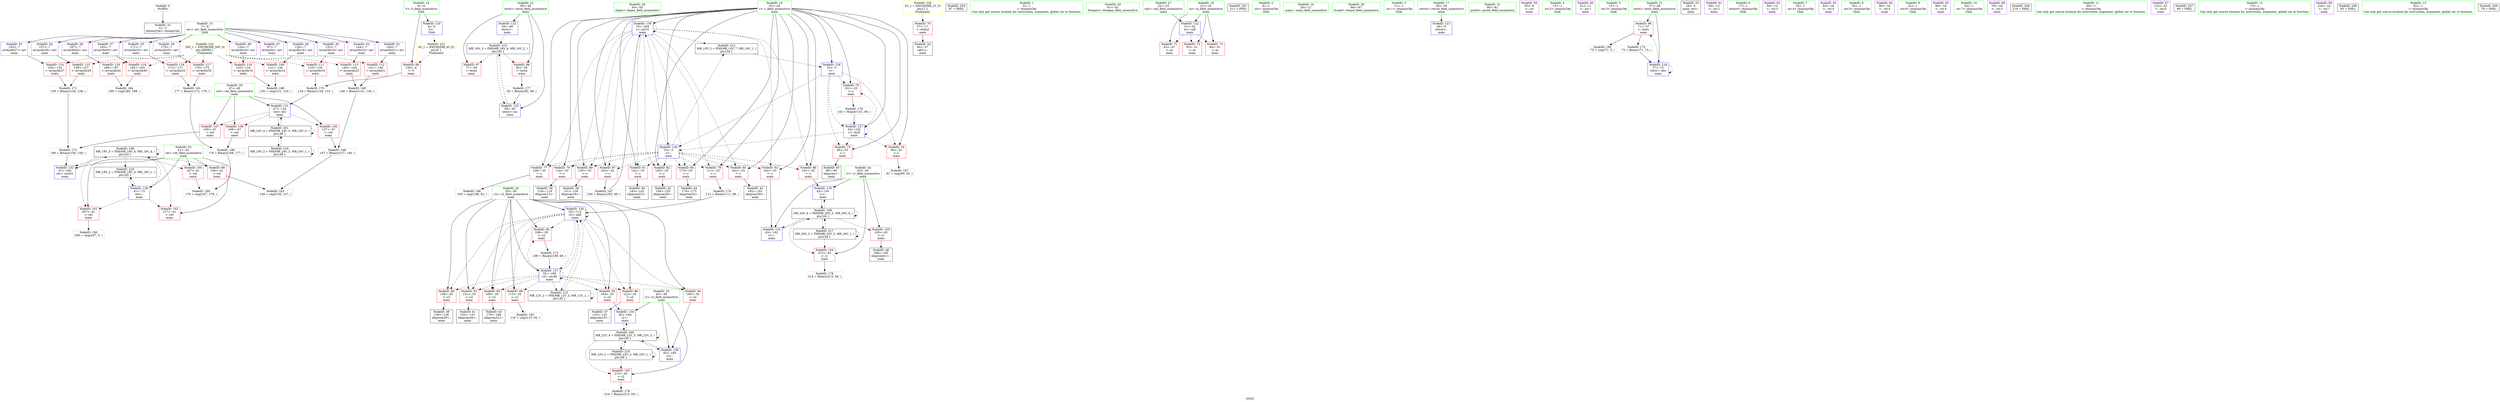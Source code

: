digraph "SVFG" {
	label="SVFG";

	Node0x55bf9b24c790 [shape=record,color=grey,label="{NodeID: 0\nNullPtr}"];
	Node0x55bf9b24c790 -> Node0x55bf9b26d0b0[style=solid];
	Node0x55bf9b2770f0 [shape=record,color=grey,label="{NodeID: 180\n178 = Binary(168, 177, )\n}"];
	Node0x55bf9b2770f0 -> Node0x55bf9b277e70[style=solid];
	Node0x55bf9b26deb0 [shape=record,color=red,label="{NodeID: 97\n77\<--39\n\<--testn\nmain\n}"];
	Node0x55bf9b26c560 [shape=record,color=green,label="{NodeID: 14\n4\<--6\nS\<--S_field_insensitive\nGlob }"];
	Node0x55bf9b26c560 -> Node0x55bf9b26ff10[style=solid];
	Node0x55bf9b26c560 -> Node0x55bf9b2738a0[style=solid];
	Node0x55bf9b26ea10 [shape=record,color=red,label="{NodeID: 111\n133\<--132\n\<--arrayidx19\nmain\n}"];
	Node0x55bf9b26ea10 -> Node0x55bf9b2761f0[style=solid];
	Node0x55bf9b26ccf0 [shape=record,color=green,label="{NodeID: 28\n54\<--55\nfopen\<--fopen_field_insensitive\n}"];
	Node0x55bf9b273ce0 [shape=record,color=blue,label="{NodeID: 125\n39\<--83\ntestn\<--inc\nmain\n}"];
	Node0x55bf9b273ce0 -> Node0x55bf9b286d10[style=dashed];
	Node0x55bf9b26d900 [shape=record,color=black,label="{NodeID: 42\n156\<--155\nidxprom28\<--\nmain\n}"];
	Node0x55bf9b26f480 [shape=record,color=purple,label="{NodeID: 56\n175\<--7\narrayidx35\<--arr\nmain\n}"];
	Node0x55bf9b26f480 -> Node0x55bf9b273630[style=solid];
	Node0x55bf9b26ffe0 [shape=record,color=red,label="{NodeID: 70\n57\<--17\n\<--stdout\nmain\n}"];
	Node0x55bf9b26ffe0 -> Node0x55bf9b26d280[style=solid];
	Node0x55bf9b2964a0 [shape=record,color=black,label="{NodeID: 250\n87 = PHI()\n}"];
	Node0x55bf9b275d70 [shape=record,color=grey,label="{NodeID: 167\n204 = Binary(203, 69, )\n}"];
	Node0x55bf9b275d70 -> Node0x55bf9b274770[style=solid];
	Node0x55bf9b270b40 [shape=record,color=red,label="{NodeID: 84\n173\<--33\n\<--c\nmain\n}"];
	Node0x55bf9b270b40 -> Node0x55bf9b26daa0[style=solid];
	Node0x55bf9b24fac0 [shape=record,color=green,label="{NodeID: 1\n5\<--1\n\<--dummyObj\nCan only get source location for instruction, argument, global var or function.}"];
	Node0x55bf9b277270 [shape=record,color=grey,label="{NodeID: 181\n177 = Binary(172, 176, )\n}"];
	Node0x55bf9b277270 -> Node0x55bf9b2770f0[style=solid];
	Node0x55bf9b26df80 [shape=record,color=red,label="{NodeID: 98\n82\<--39\n\<--testn\nmain\n}"];
	Node0x55bf9b26df80 -> Node0x55bf9b276c70[style=solid];
	Node0x55bf9b26c660 [shape=record,color=green,label="{NodeID: 15\n7\<--8\narr\<--arr_field_insensitive\nGlob }"];
	Node0x55bf9b26c660 -> Node0x55bf9b26dd10[style=solid];
	Node0x55bf9b26c660 -> Node0x55bf9b26ee00[style=solid];
	Node0x55bf9b26c660 -> Node0x55bf9b26eed0[style=solid];
	Node0x55bf9b26c660 -> Node0x55bf9b26efa0[style=solid];
	Node0x55bf9b26c660 -> Node0x55bf9b26f070[style=solid];
	Node0x55bf9b26c660 -> Node0x55bf9b26f140[style=solid];
	Node0x55bf9b26c660 -> Node0x55bf9b26f210[style=solid];
	Node0x55bf9b26c660 -> Node0x55bf9b26f2e0[style=solid];
	Node0x55bf9b26c660 -> Node0x55bf9b26f3b0[style=solid];
	Node0x55bf9b26c660 -> Node0x55bf9b26f480[style=solid];
	Node0x55bf9b26c660 -> Node0x55bf9b26f550[style=solid];
	Node0x55bf9b26c660 -> Node0x55bf9b26f620[style=solid];
	Node0x55bf9b26eae0 [shape=record,color=red,label="{NodeID: 112\n141\<--140\n\<--arrayidx21\nmain\n}"];
	Node0x55bf9b26eae0 -> Node0x55bf9b276070[style=solid];
	Node0x55bf9b26cdb0 [shape=record,color=green,label="{NodeID: 29\n61\<--62\nfreopen\<--freopen_field_insensitive\n}"];
	Node0x55bf9b273db0 [shape=record,color=blue,label="{NodeID: 126\n33\<--5\nc\<--\nmain\n}"];
	Node0x55bf9b273db0 -> Node0x55bf9b270320[style=dashed];
	Node0x55bf9b273db0 -> Node0x55bf9b2703f0[style=dashed];
	Node0x55bf9b273db0 -> Node0x55bf9b2704c0[style=dashed];
	Node0x55bf9b273db0 -> Node0x55bf9b273e80[style=dashed];
	Node0x55bf9b273db0 -> Node0x55bf9b274020[style=dashed];
	Node0x55bf9b26d9d0 [shape=record,color=black,label="{NodeID: 43\n170\<--169\nidxprom32\<--\nmain\n}"];
	Node0x55bf9b26f550 [shape=record,color=purple,label="{NodeID: 57\n183\<--7\narrayidx40\<--arr\nmain\n}"];
	Node0x55bf9b26f550 -> Node0x55bf9b273700[style=solid];
	Node0x55bf9b2700b0 [shape=record,color=red,label="{NodeID: 71\n63\<--31\n\<--in\nmain\n}"];
	Node0x55bf9b2965a0 [shape=record,color=black,label="{NodeID: 251\n211 = PHI()\n}"];
	Node0x55bf9b275ef0 [shape=record,color=grey,label="{NodeID: 168\n147 = Binary(137, 146, )\n}"];
	Node0x55bf9b275ef0 -> Node0x55bf9b277570[style=solid];
	Node0x55bf9b270c10 [shape=record,color=red,label="{NodeID: 85\n181\<--33\n\<--c\nmain\n}"];
	Node0x55bf9b270c10 -> Node0x55bf9b26db70[style=solid];
	Node0x55bf9b24fb50 [shape=record,color=green,label="{NodeID: 2\n9\<--1\n.str\<--dummyObj\nGlob }"];
	Node0x55bf9b2773f0 [shape=record,color=grey,label="{NodeID: 182\n116 = cmp(115, 92, )\n}"];
	Node0x55bf9b26e050 [shape=record,color=red,label="{NodeID: 99\n136\<--41\n\<--ret\nmain\n}"];
	Node0x55bf9b26e050 -> Node0x55bf9b277570[style=solid];
	Node0x55bf9b250260 [shape=record,color=green,label="{NodeID: 16\n26\<--27\nmain\<--main_field_insensitive\n}"];
	Node0x55bf9b26ebb0 [shape=record,color=red,label="{NodeID: 113\n145\<--144\n\<--arrayidx23\nmain\n}"];
	Node0x55bf9b26ebb0 -> Node0x55bf9b276070[style=solid];
	Node0x55bf9b26ceb0 [shape=record,color=green,label="{NodeID: 30\n66\<--67\nfscanf\<--fscanf_field_insensitive\n}"];
	Node0x55bf9b273e80 [shape=record,color=blue,label="{NodeID: 127\n33\<--102\nc\<--inc6\nmain\n}"];
	Node0x55bf9b273e80 -> Node0x55bf9b270320[style=dashed];
	Node0x55bf9b273e80 -> Node0x55bf9b2703f0[style=dashed];
	Node0x55bf9b273e80 -> Node0x55bf9b2704c0[style=dashed];
	Node0x55bf9b273e80 -> Node0x55bf9b273e80[style=dashed];
	Node0x55bf9b273e80 -> Node0x55bf9b274020[style=dashed];
	Node0x55bf9b26daa0 [shape=record,color=black,label="{NodeID: 44\n174\<--173\nidxprom34\<--\nmain\n}"];
	Node0x55bf9b26f620 [shape=record,color=purple,label="{NodeID: 58\n187\<--7\narrayidx42\<--arr\nmain\n}"];
	Node0x55bf9b26f620 -> Node0x55bf9b2737d0[style=solid];
	Node0x55bf9b270180 [shape=record,color=red,label="{NodeID: 72\n85\<--31\n\<--in\nmain\n}"];
	Node0x55bf9b276070 [shape=record,color=grey,label="{NodeID: 169\n146 = Binary(141, 145, )\n}"];
	Node0x55bf9b276070 -> Node0x55bf9b275ef0[style=solid];
	Node0x55bf9b270ce0 [shape=record,color=red,label="{NodeID: 86\n191\<--33\n\<--c\nmain\n}"];
	Node0x55bf9b270ce0 -> Node0x55bf9b274500[style=solid];
	Node0x55bf9b26c220 [shape=record,color=green,label="{NodeID: 3\n11\<--1\n.str.1\<--dummyObj\nGlob }"];
	Node0x55bf9b277570 [shape=record,color=grey,label="{NodeID: 183\n148 = cmp(136, 147, )\n}"];
	Node0x55bf9b26e120 [shape=record,color=red,label="{NodeID: 100\n167\<--41\n\<--ret\nmain\n}"];
	Node0x55bf9b26e120 -> Node0x55bf9b277e70[style=solid];
	Node0x55bf9b250320 [shape=record,color=green,label="{NodeID: 17\n29\<--30\nretval\<--retval_field_insensitive\nmain\n}"];
	Node0x55bf9b250320 -> Node0x55bf9b2739a0[style=solid];
	Node0x55bf9b26ec80 [shape=record,color=red,label="{NodeID: 114\n154\<--153\n\<--arrayidx27\nmain\n}"];
	Node0x55bf9b26ec80 -> Node0x55bf9b276370[style=solid];
	Node0x55bf9b26cfb0 [shape=record,color=green,label="{NodeID: 31\n80\<--81\nprintf\<--printf_field_insensitive\n}"];
	Node0x55bf9b273f50 [shape=record,color=blue,label="{NodeID: 128\n41\<--73\nret\<--\nmain\n}"];
	Node0x55bf9b273f50 -> Node0x55bf9b26e1f0[style=dashed];
	Node0x55bf9b273f50 -> Node0x55bf9b26e2c0[style=dashed];
	Node0x55bf9b273f50 -> Node0x55bf9b281810[style=dashed];
	Node0x55bf9b273f50 -> Node0x55bf9b287210[style=dashed];
	Node0x55bf9b26db70 [shape=record,color=black,label="{NodeID: 45\n182\<--181\nidxprom39\<--\nmain\n}"];
	Node0x55bf9b26f6f0 [shape=record,color=purple,label="{NodeID: 59\n50\<--9\n\<--.str\nmain\n}"];
	Node0x55bf9b270250 [shape=record,color=red,label="{NodeID: 73\n94\<--31\n\<--in\nmain\n}"];
	Node0x55bf9b2761f0 [shape=record,color=grey,label="{NodeID: 170\n134 = Binary(129, 133, )\n}"];
	Node0x55bf9b2761f0 -> Node0x55bf9b2741c0[style=solid];
	Node0x55bf9b270db0 [shape=record,color=red,label="{NodeID: 87\n203\<--33\n\<--c\nmain\n}"];
	Node0x55bf9b270db0 -> Node0x55bf9b275d70[style=solid];
	Node0x55bf9b26c2b0 [shape=record,color=green,label="{NodeID: 4\n13\<--1\n.str.2\<--dummyObj\nGlob }"];
	Node0x55bf9b2776f0 [shape=record,color=grey,label="{NodeID: 184\n189 = cmp(184, 188, )\n}"];
	Node0x55bf9b26e1f0 [shape=record,color=red,label="{NodeID: 101\n207\<--41\n\<--ret\nmain\n}"];
	Node0x55bf9b26e1f0 -> Node0x55bf9b277ff0[style=solid];
	Node0x55bf9b2503f0 [shape=record,color=green,label="{NodeID: 18\n31\<--32\nin\<--in_field_insensitive\nmain\n}"];
	Node0x55bf9b2503f0 -> Node0x55bf9b2700b0[style=solid];
	Node0x55bf9b2503f0 -> Node0x55bf9b270180[style=solid];
	Node0x55bf9b2503f0 -> Node0x55bf9b270250[style=solid];
	Node0x55bf9b2503f0 -> Node0x55bf9b273a70[style=solid];
	Node0x55bf9b281810 [shape=record,color=black,label="{NodeID: 198\nMR_18V_5 = PHI(MR_18V_6, MR_18V_4, )\npts\{42 \}\n}"];
	Node0x55bf9b281810 -> Node0x55bf9b26e050[style=dashed];
	Node0x55bf9b281810 -> Node0x55bf9b26e120[style=dashed];
	Node0x55bf9b281810 -> Node0x55bf9b26e1f0[style=dashed];
	Node0x55bf9b281810 -> Node0x55bf9b26e2c0[style=dashed];
	Node0x55bf9b281810 -> Node0x55bf9b274290[style=dashed];
	Node0x55bf9b281810 -> Node0x55bf9b281810[style=dashed];
	Node0x55bf9b281810 -> Node0x55bf9b287210[style=dashed];
	Node0x55bf9b26ed50 [shape=record,color=red,label="{NodeID: 115\n158\<--157\n\<--arrayidx29\nmain\n}"];
	Node0x55bf9b26ed50 -> Node0x55bf9b276370[style=solid];
	Node0x55bf9b26d0b0 [shape=record,color=black,label="{NodeID: 32\n2\<--3\ndummyVal\<--dummyVal\n}"];
	Node0x55bf9b285e10 [shape=record,color=black,label="{NodeID: 212\nMR_10V_2 = PHI(MR_10V_7, MR_10V_1, )\npts\{34 \}\n}"];
	Node0x55bf9b285e10 -> Node0x55bf9b273db0[style=dashed];
	Node0x55bf9b274020 [shape=record,color=blue,label="{NodeID: 129\n33\<--5\nc\<--\nmain\n}"];
	Node0x55bf9b274020 -> Node0x55bf9b270590[style=dashed];
	Node0x55bf9b274020 -> Node0x55bf9b270660[style=dashed];
	Node0x55bf9b274020 -> Node0x55bf9b270730[style=dashed];
	Node0x55bf9b274020 -> Node0x55bf9b270800[style=dashed];
	Node0x55bf9b274020 -> Node0x55bf9b2708d0[style=dashed];
	Node0x55bf9b274020 -> Node0x55bf9b2709a0[style=dashed];
	Node0x55bf9b274020 -> Node0x55bf9b270a70[style=dashed];
	Node0x55bf9b274020 -> Node0x55bf9b270b40[style=dashed];
	Node0x55bf9b274020 -> Node0x55bf9b270c10[style=dashed];
	Node0x55bf9b274020 -> Node0x55bf9b270ce0[style=dashed];
	Node0x55bf9b274020 -> Node0x55bf9b270db0[style=dashed];
	Node0x55bf9b274020 -> Node0x55bf9b274770[style=dashed];
	Node0x55bf9b274020 -> Node0x55bf9b285e10[style=dashed];
	Node0x55bf9b26dc40 [shape=record,color=black,label="{NodeID: 46\n186\<--185\nidxprom41\<--\nmain\n}"];
	Node0x55bf9b26f7c0 [shape=record,color=purple,label="{NodeID: 60\n51\<--11\n\<--.str.1\nmain\n}"];
	Node0x55bf9b270320 [shape=record,color=red,label="{NodeID: 74\n90\<--33\n\<--c\nmain\n}"];
	Node0x55bf9b270320 -> Node0x55bf9b277b70[style=solid];
	Node0x55bf9b276370 [shape=record,color=grey,label="{NodeID: 171\n159 = Binary(154, 158, )\n}"];
	Node0x55bf9b276370 -> Node0x55bf9b2764f0[style=solid];
	Node0x55bf9b270e80 [shape=record,color=red,label="{NodeID: 88\n115\<--35\n\<--c2\nmain\n}"];
	Node0x55bf9b270e80 -> Node0x55bf9b2773f0[style=solid];
	Node0x55bf9b24d260 [shape=record,color=green,label="{NodeID: 5\n15\<--1\n.str.3\<--dummyObj\nGlob }"];
	Node0x55bf9b277870 [shape=record,color=grey,label="{NodeID: 185\n75 = cmp(71, 5, )\n}"];
	Node0x55bf9b26e2c0 [shape=record,color=red,label="{NodeID: 102\n217\<--41\n\<--ret\nmain\n}"];
	Node0x55bf9b2504c0 [shape=record,color=green,label="{NodeID: 19\n33\<--34\nc\<--c_field_insensitive\nmain\n}"];
	Node0x55bf9b2504c0 -> Node0x55bf9b270320[style=solid];
	Node0x55bf9b2504c0 -> Node0x55bf9b2703f0[style=solid];
	Node0x55bf9b2504c0 -> Node0x55bf9b2704c0[style=solid];
	Node0x55bf9b2504c0 -> Node0x55bf9b270590[style=solid];
	Node0x55bf9b2504c0 -> Node0x55bf9b270660[style=solid];
	Node0x55bf9b2504c0 -> Node0x55bf9b270730[style=solid];
	Node0x55bf9b2504c0 -> Node0x55bf9b270800[style=solid];
	Node0x55bf9b2504c0 -> Node0x55bf9b2708d0[style=solid];
	Node0x55bf9b2504c0 -> Node0x55bf9b2709a0[style=solid];
	Node0x55bf9b2504c0 -> Node0x55bf9b270a70[style=solid];
	Node0x55bf9b2504c0 -> Node0x55bf9b270b40[style=solid];
	Node0x55bf9b2504c0 -> Node0x55bf9b270c10[style=solid];
	Node0x55bf9b2504c0 -> Node0x55bf9b270ce0[style=solid];
	Node0x55bf9b2504c0 -> Node0x55bf9b270db0[style=solid];
	Node0x55bf9b2504c0 -> Node0x55bf9b273db0[style=solid];
	Node0x55bf9b2504c0 -> Node0x55bf9b273e80[style=solid];
	Node0x55bf9b2504c0 -> Node0x55bf9b274020[style=solid];
	Node0x55bf9b2504c0 -> Node0x55bf9b274770[style=solid];
	Node0x55bf9b281d10 [shape=record,color=black,label="{NodeID: 199\nMR_20V_4 = PHI(MR_20V_5, MR_20V_3, )\npts\{44 \}\n}"];
	Node0x55bf9b281d10 -> Node0x55bf9b26e390[style=dashed];
	Node0x55bf9b281d10 -> Node0x55bf9b26e460[style=dashed];
	Node0x55bf9b281d10 -> Node0x55bf9b274360[style=dashed];
	Node0x55bf9b281d10 -> Node0x55bf9b274500[style=dashed];
	Node0x55bf9b281d10 -> Node0x55bf9b281d10[style=dashed];
	Node0x55bf9b281d10 -> Node0x55bf9b287710[style=dashed];
	Node0x55bf9b273560 [shape=record,color=red,label="{NodeID: 116\n172\<--171\n\<--arrayidx33\nmain\n}"];
	Node0x55bf9b273560 -> Node0x55bf9b277270[style=solid];
	Node0x55bf9b26d1b0 [shape=record,color=black,label="{NodeID: 33\n28\<--5\nmain_ret\<--\nmain\n}"];
	Node0x55bf9b286310 [shape=record,color=black,label="{NodeID: 213\nMR_12V_2 = PHI(MR_12V_3, MR_12V_1, )\npts\{36 \}\n}"];
	Node0x55bf9b286310 -> Node0x55bf9b2740f0[style=dashed];
	Node0x55bf9b286310 -> Node0x55bf9b286310[style=dashed];
	Node0x55bf9b2740f0 [shape=record,color=blue,label="{NodeID: 130\n35\<--112\nc2\<--add\nmain\n}"];
	Node0x55bf9b2740f0 -> Node0x55bf9b270e80[style=dashed];
	Node0x55bf9b2740f0 -> Node0x55bf9b270f50[style=dashed];
	Node0x55bf9b2740f0 -> Node0x55bf9b271020[style=dashed];
	Node0x55bf9b2740f0 -> Node0x55bf9b2710f0[style=dashed];
	Node0x55bf9b2740f0 -> Node0x55bf9b2711c0[style=dashed];
	Node0x55bf9b2740f0 -> Node0x55bf9b271290[style=dashed];
	Node0x55bf9b2740f0 -> Node0x55bf9b271360[style=dashed];
	Node0x55bf9b2740f0 -> Node0x55bf9b271430[style=dashed];
	Node0x55bf9b2740f0 -> Node0x55bf9b2740f0[style=dashed];
	Node0x55bf9b2740f0 -> Node0x55bf9b2746a0[style=dashed];
	Node0x55bf9b2740f0 -> Node0x55bf9b286310[style=dashed];
	Node0x55bf9b26dd10 [shape=record,color=purple,label="{NodeID: 47\n97\<--7\narrayidx\<--arr\nmain\n}"];
	Node0x55bf9b26f890 [shape=record,color=purple,label="{NodeID: 61\n58\<--13\n\<--.str.2\nmain\n}"];
	Node0x55bf9b2703f0 [shape=record,color=red,label="{NodeID: 75\n95\<--33\n\<--c\nmain\n}"];
	Node0x55bf9b2703f0 -> Node0x55bf9b26d350[style=solid];
	Node0x55bf9b2764f0 [shape=record,color=grey,label="{NodeID: 172\n160 = Binary(150, 159, )\n}"];
	Node0x55bf9b2764f0 -> Node0x55bf9b274290[style=solid];
	Node0x55bf9b270f50 [shape=record,color=red,label="{NodeID: 89\n122\<--35\n\<--c2\nmain\n}"];
	Node0x55bf9b270f50 -> Node0x55bf9b26d4f0[style=solid];
	Node0x55bf9b24d2f0 [shape=record,color=green,label="{NodeID: 6\n17\<--1\nstdout\<--dummyObj\nGlob }"];
	Node0x55bf9b2779f0 [shape=record,color=grey,label="{NodeID: 186\n109 = cmp(108, 92, )\n}"];
	Node0x55bf9b26e390 [shape=record,color=red,label="{NodeID: 103\n185\<--43\n\<--i1\nmain\n}"];
	Node0x55bf9b26e390 -> Node0x55bf9b26dc40[style=solid];
	Node0x55bf9b250590 [shape=record,color=green,label="{NodeID: 20\n35\<--36\nc2\<--c2_field_insensitive\nmain\n}"];
	Node0x55bf9b250590 -> Node0x55bf9b270e80[style=solid];
	Node0x55bf9b250590 -> Node0x55bf9b270f50[style=solid];
	Node0x55bf9b250590 -> Node0x55bf9b271020[style=solid];
	Node0x55bf9b250590 -> Node0x55bf9b2710f0[style=solid];
	Node0x55bf9b250590 -> Node0x55bf9b2711c0[style=solid];
	Node0x55bf9b250590 -> Node0x55bf9b271290[style=solid];
	Node0x55bf9b250590 -> Node0x55bf9b271360[style=solid];
	Node0x55bf9b250590 -> Node0x55bf9b271430[style=solid];
	Node0x55bf9b250590 -> Node0x55bf9b2740f0[style=solid];
	Node0x55bf9b250590 -> Node0x55bf9b2746a0[style=solid];
	Node0x55bf9b282210 [shape=record,color=black,label="{NodeID: 200\nMR_22V_4 = PHI(MR_22V_5, MR_22V_3, )\npts\{46 \}\n}"];
	Node0x55bf9b282210 -> Node0x55bf9b26e530[style=dashed];
	Node0x55bf9b282210 -> Node0x55bf9b274430[style=dashed];
	Node0x55bf9b282210 -> Node0x55bf9b2745d0[style=dashed];
	Node0x55bf9b282210 -> Node0x55bf9b282210[style=dashed];
	Node0x55bf9b282210 -> Node0x55bf9b287c10[style=dashed];
	Node0x55bf9b273630 [shape=record,color=red,label="{NodeID: 117\n176\<--175\n\<--arrayidx35\nmain\n}"];
	Node0x55bf9b273630 -> Node0x55bf9b277270[style=solid];
	Node0x55bf9b26d280 [shape=record,color=black,label="{NodeID: 34\n60\<--57\ncall1\<--\nmain\n}"];
	Node0x55bf9b2741c0 [shape=record,color=blue,label="{NodeID: 131\n47\<--134\ncnt\<--div\nmain\n}"];
	Node0x55bf9b2741c0 -> Node0x55bf9b26e600[style=dashed];
	Node0x55bf9b2741c0 -> Node0x55bf9b26e6d0[style=dashed];
	Node0x55bf9b2741c0 -> Node0x55bf9b26e7a0[style=dashed];
	Node0x55bf9b2741c0 -> Node0x55bf9b282710[style=dashed];
	Node0x55bf9b26ee00 [shape=record,color=purple,label="{NodeID: 48\n120\<--7\narrayidx14\<--arr\nmain\n}"];
	Node0x55bf9b26ee00 -> Node0x55bf9b26e870[style=solid];
	Node0x55bf9b26f960 [shape=record,color=purple,label="{NodeID: 62\n59\<--15\n\<--.str.3\nmain\n}"];
	Node0x55bf9b2704c0 [shape=record,color=red,label="{NodeID: 76\n101\<--33\n\<--c\nmain\n}"];
	Node0x55bf9b2704c0 -> Node0x55bf9b276af0[style=solid];
	Node0x55bf9b276670 [shape=record,color=grey,label="{NodeID: 173\n199 = Binary(198, 69, )\n}"];
	Node0x55bf9b276670 -> Node0x55bf9b2746a0[style=solid];
	Node0x55bf9b271020 [shape=record,color=red,label="{NodeID: 90\n138\<--35\n\<--c2\nmain\n}"];
	Node0x55bf9b271020 -> Node0x55bf9b26d690[style=solid];
	Node0x55bf9b24fca0 [shape=record,color=green,label="{NodeID: 7\n18\<--1\n.str.4\<--dummyObj\nGlob }"];
	Node0x55bf9b277b70 [shape=record,color=grey,label="{NodeID: 187\n91 = cmp(90, 92, )\n}"];
	Node0x55bf9b26e460 [shape=record,color=red,label="{NodeID: 104\n213\<--43\n\<--i1\nmain\n}"];
	Node0x55bf9b26e460 -> Node0x55bf9b276df0[style=solid];
	Node0x55bf9b250660 [shape=record,color=green,label="{NodeID: 21\n37\<--38\ntests\<--tests_field_insensitive\nmain\n}"];
	Node0x55bf9b250660 -> Node0x55bf9b26dde0[style=solid];
	Node0x55bf9b250660 -> Node0x55bf9b273c10[style=solid];
	Node0x55bf9b282710 [shape=record,color=black,label="{NodeID: 201\nMR_24V_4 = PHI(MR_24V_5, MR_24V_3, )\npts\{48 \}\n}"];
	Node0x55bf9b282710 -> Node0x55bf9b2741c0[style=dashed];
	Node0x55bf9b282710 -> Node0x55bf9b282710[style=dashed];
	Node0x55bf9b282710 -> Node0x55bf9b288110[style=dashed];
	Node0x55bf9b273700 [shape=record,color=red,label="{NodeID: 118\n184\<--183\n\<--arrayidx40\nmain\n}"];
	Node0x55bf9b273700 -> Node0x55bf9b2776f0[style=solid];
	Node0x55bf9b26d350 [shape=record,color=black,label="{NodeID: 35\n96\<--95\nidxprom\<--\nmain\n}"];
	Node0x55bf9b286d10 [shape=record,color=black,label="{NodeID: 215\nMR_16V_3 = PHI(MR_16V_4, MR_16V_2, )\npts\{40 \}\n}"];
	Node0x55bf9b286d10 -> Node0x55bf9b26deb0[style=dashed];
	Node0x55bf9b286d10 -> Node0x55bf9b26df80[style=dashed];
	Node0x55bf9b286d10 -> Node0x55bf9b273ce0[style=dashed];
	Node0x55bf9b274290 [shape=record,color=blue,label="{NodeID: 132\n41\<--160\nret\<--mul31\nmain\n}"];
	Node0x55bf9b274290 -> Node0x55bf9b281810[style=dashed];
	Node0x55bf9b26eed0 [shape=record,color=purple,label="{NodeID: 49\n124\<--7\narrayidx16\<--arr\nmain\n}"];
	Node0x55bf9b26eed0 -> Node0x55bf9b26e940[style=solid];
	Node0x55bf9b26fa30 [shape=record,color=purple,label="{NodeID: 63\n64\<--18\n\<--.str.4\nmain\n}"];
	Node0x55bf9b270590 [shape=record,color=red,label="{NodeID: 77\n108\<--33\n\<--c\nmain\n}"];
	Node0x55bf9b270590 -> Node0x55bf9b2779f0[style=solid];
	Node0x55bf9b2767f0 [shape=record,color=grey,label="{NodeID: 174\n112 = Binary(111, 69, )\n}"];
	Node0x55bf9b2767f0 -> Node0x55bf9b2740f0[style=solid];
	Node0x55bf9b2710f0 [shape=record,color=red,label="{NodeID: 91\n151\<--35\n\<--c2\nmain\n}"];
	Node0x55bf9b2710f0 -> Node0x55bf9b26d830[style=solid];
	Node0x55bf9b24fd30 [shape=record,color=green,label="{NodeID: 8\n20\<--1\n.str.5\<--dummyObj\nGlob }"];
	Node0x55bf9b277cf0 [shape=record,color=grey,label="{NodeID: 188\n126 = cmp(121, 125, )\n}"];
	Node0x55bf9b26e530 [shape=record,color=red,label="{NodeID: 105\n215\<--45\n\<--i2\nmain\n}"];
	Node0x55bf9b26e530 -> Node0x55bf9b276f70[style=solid];
	Node0x55bf9b250730 [shape=record,color=green,label="{NodeID: 22\n39\<--40\ntestn\<--testn_field_insensitive\nmain\n}"];
	Node0x55bf9b250730 -> Node0x55bf9b26deb0[style=solid];
	Node0x55bf9b250730 -> Node0x55bf9b26df80[style=solid];
	Node0x55bf9b250730 -> Node0x55bf9b273b40[style=solid];
	Node0x55bf9b250730 -> Node0x55bf9b273ce0[style=solid];
	Node0x55bf9b2737d0 [shape=record,color=red,label="{NodeID: 119\n188\<--187\n\<--arrayidx42\nmain\n}"];
	Node0x55bf9b2737d0 -> Node0x55bf9b2776f0[style=solid];
	Node0x55bf9b26d420 [shape=record,color=black,label="{NodeID: 36\n119\<--118\nidxprom13\<--\nmain\n}"];
	Node0x55bf9b287210 [shape=record,color=black,label="{NodeID: 216\nMR_18V_2 = PHI(MR_18V_4, MR_18V_1, )\npts\{42 \}\n}"];
	Node0x55bf9b287210 -> Node0x55bf9b273f50[style=dashed];
	Node0x55bf9b274360 [shape=record,color=blue,label="{NodeID: 133\n43\<--162\ni1\<--\nmain\n}"];
	Node0x55bf9b274360 -> Node0x55bf9b281d10[style=dashed];
	Node0x55bf9b26efa0 [shape=record,color=purple,label="{NodeID: 50\n132\<--7\narrayidx19\<--arr\nmain\n}"];
	Node0x55bf9b26efa0 -> Node0x55bf9b26ea10[style=solid];
	Node0x55bf9b26fb00 [shape=record,color=purple,label="{NodeID: 64\n86\<--18\n\<--.str.4\nmain\n}"];
	Node0x55bf9b270660 [shape=record,color=red,label="{NodeID: 78\n111\<--33\n\<--c\nmain\n}"];
	Node0x55bf9b270660 -> Node0x55bf9b2767f0[style=solid];
	Node0x55bf9b276970 [shape=record,color=grey,label="{NodeID: 175\n72 = Binary(71, 73, )\n}"];
	Node0x55bf9b276970 -> Node0x55bf9b273c10[style=solid];
	Node0x55bf9b2711c0 [shape=record,color=red,label="{NodeID: 92\n164\<--35\n\<--c2\nmain\n}"];
	Node0x55bf9b2711c0 -> Node0x55bf9b274430[style=solid];
	Node0x55bf9b24fdc0 [shape=record,color=green,label="{NodeID: 9\n22\<--1\n.str.6\<--dummyObj\nGlob }"];
	Node0x55bf9b277e70 [shape=record,color=grey,label="{NodeID: 189\n179 = cmp(167, 178, )\n}"];
	Node0x55bf9b26e600 [shape=record,color=red,label="{NodeID: 106\n137\<--47\n\<--cnt\nmain\n}"];
	Node0x55bf9b26e600 -> Node0x55bf9b275ef0[style=solid];
	Node0x55bf9b250800 [shape=record,color=green,label="{NodeID: 23\n41\<--42\nret\<--ret_field_insensitive\nmain\n}"];
	Node0x55bf9b250800 -> Node0x55bf9b26e050[style=solid];
	Node0x55bf9b250800 -> Node0x55bf9b26e120[style=solid];
	Node0x55bf9b250800 -> Node0x55bf9b26e1f0[style=solid];
	Node0x55bf9b250800 -> Node0x55bf9b26e2c0[style=solid];
	Node0x55bf9b250800 -> Node0x55bf9b273f50[style=solid];
	Node0x55bf9b250800 -> Node0x55bf9b274290[style=solid];
	Node0x55bf9b2738a0 [shape=record,color=blue,label="{NodeID: 120\n4\<--5\nS\<--\nGlob }"];
	Node0x55bf9b2738a0 -> Node0x55bf9b289940[style=dashed];
	Node0x55bf9b26d4f0 [shape=record,color=black,label="{NodeID: 37\n123\<--122\nidxprom15\<--\nmain\n}"];
	Node0x55bf9b287710 [shape=record,color=black,label="{NodeID: 217\nMR_20V_2 = PHI(MR_20V_3, MR_20V_1, )\npts\{44 \}\n}"];
	Node0x55bf9b287710 -> Node0x55bf9b26e460[style=dashed];
	Node0x55bf9b287710 -> Node0x55bf9b281d10[style=dashed];
	Node0x55bf9b287710 -> Node0x55bf9b287710[style=dashed];
	Node0x55bf9b274430 [shape=record,color=blue,label="{NodeID: 134\n45\<--164\ni2\<--\nmain\n}"];
	Node0x55bf9b274430 -> Node0x55bf9b282210[style=dashed];
	Node0x55bf9b26f070 [shape=record,color=purple,label="{NodeID: 51\n140\<--7\narrayidx21\<--arr\nmain\n}"];
	Node0x55bf9b26f070 -> Node0x55bf9b26eae0[style=solid];
	Node0x55bf9b26fbd0 [shape=record,color=purple,label="{NodeID: 65\n98\<--18\n\<--.str.4\nmain\n}"];
	Node0x55bf9b270730 [shape=record,color=red,label="{NodeID: 79\n118\<--33\n\<--c\nmain\n}"];
	Node0x55bf9b270730 -> Node0x55bf9b26d420[style=solid];
	Node0x55bf9b276af0 [shape=record,color=grey,label="{NodeID: 176\n102 = Binary(101, 69, )\n}"];
	Node0x55bf9b276af0 -> Node0x55bf9b273e80[style=solid];
	Node0x55bf9b271290 [shape=record,color=red,label="{NodeID: 93\n169\<--35\n\<--c2\nmain\n}"];
	Node0x55bf9b271290 -> Node0x55bf9b26d9d0[style=solid];
	Node0x55bf9b24c930 [shape=record,color=green,label="{NodeID: 10\n24\<--1\n.str.7\<--dummyObj\nGlob }"];
	Node0x55bf9b277ff0 [shape=record,color=grey,label="{NodeID: 190\n208 = cmp(207, 5, )\n}"];
	Node0x55bf9b26e6d0 [shape=record,color=red,label="{NodeID: 107\n150\<--47\n\<--cnt\nmain\n}"];
	Node0x55bf9b26e6d0 -> Node0x55bf9b2764f0[style=solid];
	Node0x55bf9b2508d0 [shape=record,color=green,label="{NodeID: 24\n43\<--44\ni1\<--i1_field_insensitive\nmain\n}"];
	Node0x55bf9b2508d0 -> Node0x55bf9b26e390[style=solid];
	Node0x55bf9b2508d0 -> Node0x55bf9b26e460[style=solid];
	Node0x55bf9b2508d0 -> Node0x55bf9b274360[style=solid];
	Node0x55bf9b2508d0 -> Node0x55bf9b274500[style=solid];
	Node0x55bf9b2739a0 [shape=record,color=blue,label="{NodeID: 121\n29\<--5\nretval\<--\nmain\n}"];
	Node0x55bf9b26d5c0 [shape=record,color=black,label="{NodeID: 38\n131\<--130\nidxprom18\<--\nmain\n}"];
	Node0x55bf9b287c10 [shape=record,color=black,label="{NodeID: 218\nMR_22V_2 = PHI(MR_22V_3, MR_22V_1, )\npts\{46 \}\n}"];
	Node0x55bf9b287c10 -> Node0x55bf9b26e530[style=dashed];
	Node0x55bf9b287c10 -> Node0x55bf9b282210[style=dashed];
	Node0x55bf9b287c10 -> Node0x55bf9b287c10[style=dashed];
	Node0x55bf9b274500 [shape=record,color=blue,label="{NodeID: 135\n43\<--191\ni1\<--\nmain\n}"];
	Node0x55bf9b274500 -> Node0x55bf9b281d10[style=dashed];
	Node0x55bf9b26f140 [shape=record,color=purple,label="{NodeID: 52\n144\<--7\narrayidx23\<--arr\nmain\n}"];
	Node0x55bf9b26f140 -> Node0x55bf9b26ebb0[style=solid];
	Node0x55bf9b28a2e0 [shape=record,color=yellow,style=double,label="{NodeID: 232\n26V_1 = ENCHI(MR_26V_0)\npts\{80000 \}\nFun[main]}"];
	Node0x55bf9b28a2e0 -> Node0x55bf9b26e870[style=dashed];
	Node0x55bf9b28a2e0 -> Node0x55bf9b26e940[style=dashed];
	Node0x55bf9b28a2e0 -> Node0x55bf9b26ea10[style=dashed];
	Node0x55bf9b28a2e0 -> Node0x55bf9b26eae0[style=dashed];
	Node0x55bf9b28a2e0 -> Node0x55bf9b26ebb0[style=dashed];
	Node0x55bf9b28a2e0 -> Node0x55bf9b26ec80[style=dashed];
	Node0x55bf9b28a2e0 -> Node0x55bf9b26ed50[style=dashed];
	Node0x55bf9b28a2e0 -> Node0x55bf9b273560[style=dashed];
	Node0x55bf9b28a2e0 -> Node0x55bf9b273630[style=dashed];
	Node0x55bf9b28a2e0 -> Node0x55bf9b273700[style=dashed];
	Node0x55bf9b28a2e0 -> Node0x55bf9b2737d0[style=dashed];
	Node0x55bf9b26fca0 [shape=record,color=purple,label="{NodeID: 66\n78\<--20\n\<--.str.5\nmain\n}"];
	Node0x55bf9b295cb0 [shape=record,color=black,label="{NodeID: 246\n219 = PHI()\n}"];
	Node0x55bf9b270800 [shape=record,color=red,label="{NodeID: 80\n130\<--33\n\<--c\nmain\n}"];
	Node0x55bf9b270800 -> Node0x55bf9b26d5c0[style=solid];
	Node0x55bf9b276c70 [shape=record,color=grey,label="{NodeID: 177\n83 = Binary(82, 69, )\n}"];
	Node0x55bf9b276c70 -> Node0x55bf9b273ce0[style=solid];
	Node0x55bf9b271360 [shape=record,color=red,label="{NodeID: 94\n193\<--35\n\<--c2\nmain\n}"];
	Node0x55bf9b271360 -> Node0x55bf9b2745d0[style=solid];
	Node0x55bf9b24ca00 [shape=record,color=green,label="{NodeID: 11\n69\<--1\n\<--dummyObj\nCan only get source location for instruction, argument, global var or function.}"];
	Node0x55bf9b26e7a0 [shape=record,color=red,label="{NodeID: 108\n168\<--47\n\<--cnt\nmain\n}"];
	Node0x55bf9b26e7a0 -> Node0x55bf9b2770f0[style=solid];
	Node0x55bf9b26cb40 [shape=record,color=green,label="{NodeID: 25\n45\<--46\ni2\<--i2_field_insensitive\nmain\n}"];
	Node0x55bf9b26cb40 -> Node0x55bf9b26e530[style=solid];
	Node0x55bf9b26cb40 -> Node0x55bf9b274430[style=solid];
	Node0x55bf9b26cb40 -> Node0x55bf9b2745d0[style=solid];
	Node0x55bf9b273a70 [shape=record,color=blue,label="{NodeID: 122\n31\<--52\nin\<--call\nmain\n}"];
	Node0x55bf9b273a70 -> Node0x55bf9b2700b0[style=dashed];
	Node0x55bf9b273a70 -> Node0x55bf9b270180[style=dashed];
	Node0x55bf9b273a70 -> Node0x55bf9b270250[style=dashed];
	Node0x55bf9b26d690 [shape=record,color=black,label="{NodeID: 39\n139\<--138\nidxprom20\<--\nmain\n}"];
	Node0x55bf9b288110 [shape=record,color=black,label="{NodeID: 219\nMR_24V_2 = PHI(MR_24V_3, MR_24V_1, )\npts\{48 \}\n}"];
	Node0x55bf9b288110 -> Node0x55bf9b282710[style=dashed];
	Node0x55bf9b288110 -> Node0x55bf9b288110[style=dashed];
	Node0x55bf9b2745d0 [shape=record,color=blue,label="{NodeID: 136\n45\<--193\ni2\<--\nmain\n}"];
	Node0x55bf9b2745d0 -> Node0x55bf9b282210[style=dashed];
	Node0x55bf9b26f210 [shape=record,color=purple,label="{NodeID: 53\n153\<--7\narrayidx27\<--arr\nmain\n}"];
	Node0x55bf9b26f210 -> Node0x55bf9b26ec80[style=solid];
	Node0x55bf9b26fd70 [shape=record,color=purple,label="{NodeID: 67\n210\<--22\n\<--.str.6\nmain\n}"];
	Node0x55bf9b295db0 [shape=record,color=black,label="{NodeID: 247\n99 = PHI()\n}"];
	Node0x55bf9b2708d0 [shape=record,color=red,label="{NodeID: 81\n142\<--33\n\<--c\nmain\n}"];
	Node0x55bf9b2708d0 -> Node0x55bf9b26d760[style=solid];
	Node0x55bf9b276df0 [shape=record,color=grey,label="{NodeID: 178\n214 = Binary(213, 69, )\n}"];
	Node0x55bf9b271430 [shape=record,color=red,label="{NodeID: 95\n198\<--35\n\<--c2\nmain\n}"];
	Node0x55bf9b271430 -> Node0x55bf9b276670[style=solid];
	Node0x55bf9b24d020 [shape=record,color=green,label="{NodeID: 12\n73\<--1\n\<--dummyObj\nCan only get source location for instruction, argument, global var or function.}"];
	Node0x55bf9b26e870 [shape=record,color=red,label="{NodeID: 109\n121\<--120\n\<--arrayidx14\nmain\n}"];
	Node0x55bf9b26e870 -> Node0x55bf9b277cf0[style=solid];
	Node0x55bf9b26cbd0 [shape=record,color=green,label="{NodeID: 26\n47\<--48\ncnt\<--cnt_field_insensitive\nmain\n}"];
	Node0x55bf9b26cbd0 -> Node0x55bf9b26e600[style=solid];
	Node0x55bf9b26cbd0 -> Node0x55bf9b26e6d0[style=solid];
	Node0x55bf9b26cbd0 -> Node0x55bf9b26e7a0[style=solid];
	Node0x55bf9b26cbd0 -> Node0x55bf9b2741c0[style=solid];
	Node0x55bf9b273b40 [shape=record,color=blue,label="{NodeID: 123\n39\<--69\ntestn\<--\nmain\n}"];
	Node0x55bf9b273b40 -> Node0x55bf9b286d10[style=dashed];
	Node0x55bf9b26d760 [shape=record,color=black,label="{NodeID: 40\n143\<--142\nidxprom22\<--\nmain\n}"];
	Node0x55bf9b288610 [shape=record,color=yellow,style=double,label="{NodeID: 220\n2V_1 = ENCHI(MR_2V_0)\npts\{1 \}\nFun[main]}"];
	Node0x55bf9b288610 -> Node0x55bf9b26ffe0[style=dashed];
	Node0x55bf9b2746a0 [shape=record,color=blue,label="{NodeID: 137\n35\<--199\nc2\<--inc48\nmain\n}"];
	Node0x55bf9b2746a0 -> Node0x55bf9b270e80[style=dashed];
	Node0x55bf9b2746a0 -> Node0x55bf9b270f50[style=dashed];
	Node0x55bf9b2746a0 -> Node0x55bf9b271020[style=dashed];
	Node0x55bf9b2746a0 -> Node0x55bf9b2710f0[style=dashed];
	Node0x55bf9b2746a0 -> Node0x55bf9b2711c0[style=dashed];
	Node0x55bf9b2746a0 -> Node0x55bf9b271290[style=dashed];
	Node0x55bf9b2746a0 -> Node0x55bf9b271360[style=dashed];
	Node0x55bf9b2746a0 -> Node0x55bf9b271430[style=dashed];
	Node0x55bf9b2746a0 -> Node0x55bf9b2740f0[style=dashed];
	Node0x55bf9b2746a0 -> Node0x55bf9b2746a0[style=dashed];
	Node0x55bf9b2746a0 -> Node0x55bf9b286310[style=dashed];
	Node0x55bf9b26f2e0 [shape=record,color=purple,label="{NodeID: 54\n157\<--7\narrayidx29\<--arr\nmain\n}"];
	Node0x55bf9b26f2e0 -> Node0x55bf9b26ed50[style=solid];
	Node0x55bf9b26fe40 [shape=record,color=purple,label="{NodeID: 68\n218\<--24\n\<--.str.7\nmain\n}"];
	Node0x55bf9b2962a0 [shape=record,color=black,label="{NodeID: 248\n65 = PHI()\n}"];
	Node0x55bf9b2709a0 [shape=record,color=red,label="{NodeID: 82\n155\<--33\n\<--c\nmain\n}"];
	Node0x55bf9b2709a0 -> Node0x55bf9b26d900[style=solid];
	Node0x55bf9b276f70 [shape=record,color=grey,label="{NodeID: 179\n216 = Binary(215, 69, )\n}"];
	Node0x55bf9b26dde0 [shape=record,color=red,label="{NodeID: 96\n71\<--37\n\<--tests\nmain\n}"];
	Node0x55bf9b26dde0 -> Node0x55bf9b276970[style=solid];
	Node0x55bf9b26dde0 -> Node0x55bf9b277870[style=solid];
	Node0x55bf9b24d0f0 [shape=record,color=green,label="{NodeID: 13\n92\<--1\n\<--dummyObj\nCan only get source location for instruction, argument, global var or function.}"];
	Node0x55bf9b26e940 [shape=record,color=red,label="{NodeID: 110\n125\<--124\n\<--arrayidx16\nmain\n}"];
	Node0x55bf9b26e940 -> Node0x55bf9b277cf0[style=solid];
	Node0x55bf9b26cc60 [shape=record,color=green,label="{NodeID: 27\n52\<--53\ncall\<--call_field_insensitive\nmain\n}"];
	Node0x55bf9b26cc60 -> Node0x55bf9b273a70[style=solid];
	Node0x55bf9b273c10 [shape=record,color=blue,label="{NodeID: 124\n37\<--72\ntests\<--dec\nmain\n}"];
	Node0x55bf9b273c10 -> Node0x55bf9b26dde0[style=dashed];
	Node0x55bf9b273c10 -> Node0x55bf9b273c10[style=dashed];
	Node0x55bf9b26d830 [shape=record,color=black,label="{NodeID: 41\n152\<--151\nidxprom26\<--\nmain\n}"];
	Node0x55bf9b289940 [shape=record,color=yellow,style=double,label="{NodeID: 221\n4V_1 = ENCHI(MR_4V_0)\npts\{6 \}\nFun[main]}"];
	Node0x55bf9b289940 -> Node0x55bf9b26ff10[style=dashed];
	Node0x55bf9b274770 [shape=record,color=blue,label="{NodeID: 138\n33\<--204\nc\<--inc51\nmain\n}"];
	Node0x55bf9b274770 -> Node0x55bf9b270590[style=dashed];
	Node0x55bf9b274770 -> Node0x55bf9b270660[style=dashed];
	Node0x55bf9b274770 -> Node0x55bf9b270730[style=dashed];
	Node0x55bf9b274770 -> Node0x55bf9b270800[style=dashed];
	Node0x55bf9b274770 -> Node0x55bf9b2708d0[style=dashed];
	Node0x55bf9b274770 -> Node0x55bf9b2709a0[style=dashed];
	Node0x55bf9b274770 -> Node0x55bf9b270a70[style=dashed];
	Node0x55bf9b274770 -> Node0x55bf9b270b40[style=dashed];
	Node0x55bf9b274770 -> Node0x55bf9b270c10[style=dashed];
	Node0x55bf9b274770 -> Node0x55bf9b270ce0[style=dashed];
	Node0x55bf9b274770 -> Node0x55bf9b270db0[style=dashed];
	Node0x55bf9b274770 -> Node0x55bf9b274770[style=dashed];
	Node0x55bf9b274770 -> Node0x55bf9b285e10[style=dashed];
	Node0x55bf9b26f3b0 [shape=record,color=purple,label="{NodeID: 55\n171\<--7\narrayidx33\<--arr\nmain\n}"];
	Node0x55bf9b26f3b0 -> Node0x55bf9b273560[style=solid];
	Node0x55bf9b26ff10 [shape=record,color=red,label="{NodeID: 69\n129\<--4\n\<--S\nmain\n}"];
	Node0x55bf9b26ff10 -> Node0x55bf9b2761f0[style=solid];
	Node0x55bf9b2963a0 [shape=record,color=black,label="{NodeID: 249\n79 = PHI()\n}"];
	Node0x55bf9b270a70 [shape=record,color=red,label="{NodeID: 83\n162\<--33\n\<--c\nmain\n}"];
	Node0x55bf9b270a70 -> Node0x55bf9b274360[style=solid];
}
